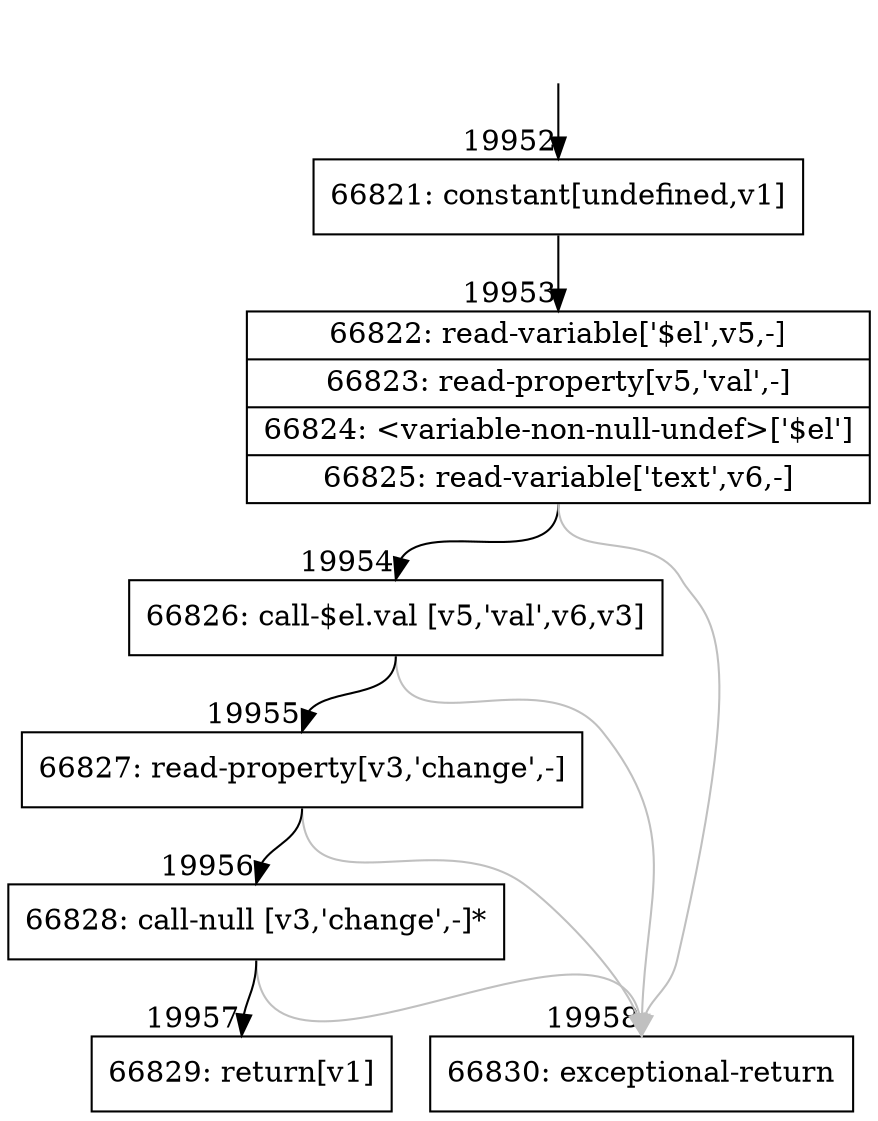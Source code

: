 digraph {
rankdir="TD"
BB_entry1731[shape=none,label=""];
BB_entry1731 -> BB19952 [tailport=s, headport=n, headlabel="    19952"]
BB19952 [shape=record label="{66821: constant[undefined,v1]}" ] 
BB19952 -> BB19953 [tailport=s, headport=n, headlabel="      19953"]
BB19953 [shape=record label="{66822: read-variable['$el',v5,-]|66823: read-property[v5,'val',-]|66824: \<variable-non-null-undef\>['$el']|66825: read-variable['text',v6,-]}" ] 
BB19953 -> BB19954 [tailport=s, headport=n, headlabel="      19954"]
BB19953 -> BB19958 [tailport=s, headport=n, color=gray, headlabel="      19958"]
BB19954 [shape=record label="{66826: call-$el.val [v5,'val',v6,v3]}" ] 
BB19954 -> BB19955 [tailport=s, headport=n, headlabel="      19955"]
BB19954 -> BB19958 [tailport=s, headport=n, color=gray]
BB19955 [shape=record label="{66827: read-property[v3,'change',-]}" ] 
BB19955 -> BB19956 [tailport=s, headport=n, headlabel="      19956"]
BB19955 -> BB19958 [tailport=s, headport=n, color=gray]
BB19956 [shape=record label="{66828: call-null [v3,'change',-]*}" ] 
BB19956 -> BB19957 [tailport=s, headport=n, headlabel="      19957"]
BB19956 -> BB19958 [tailport=s, headport=n, color=gray]
BB19957 [shape=record label="{66829: return[v1]}" ] 
BB19958 [shape=record label="{66830: exceptional-return}" ] 
//#$~ 37276
}
